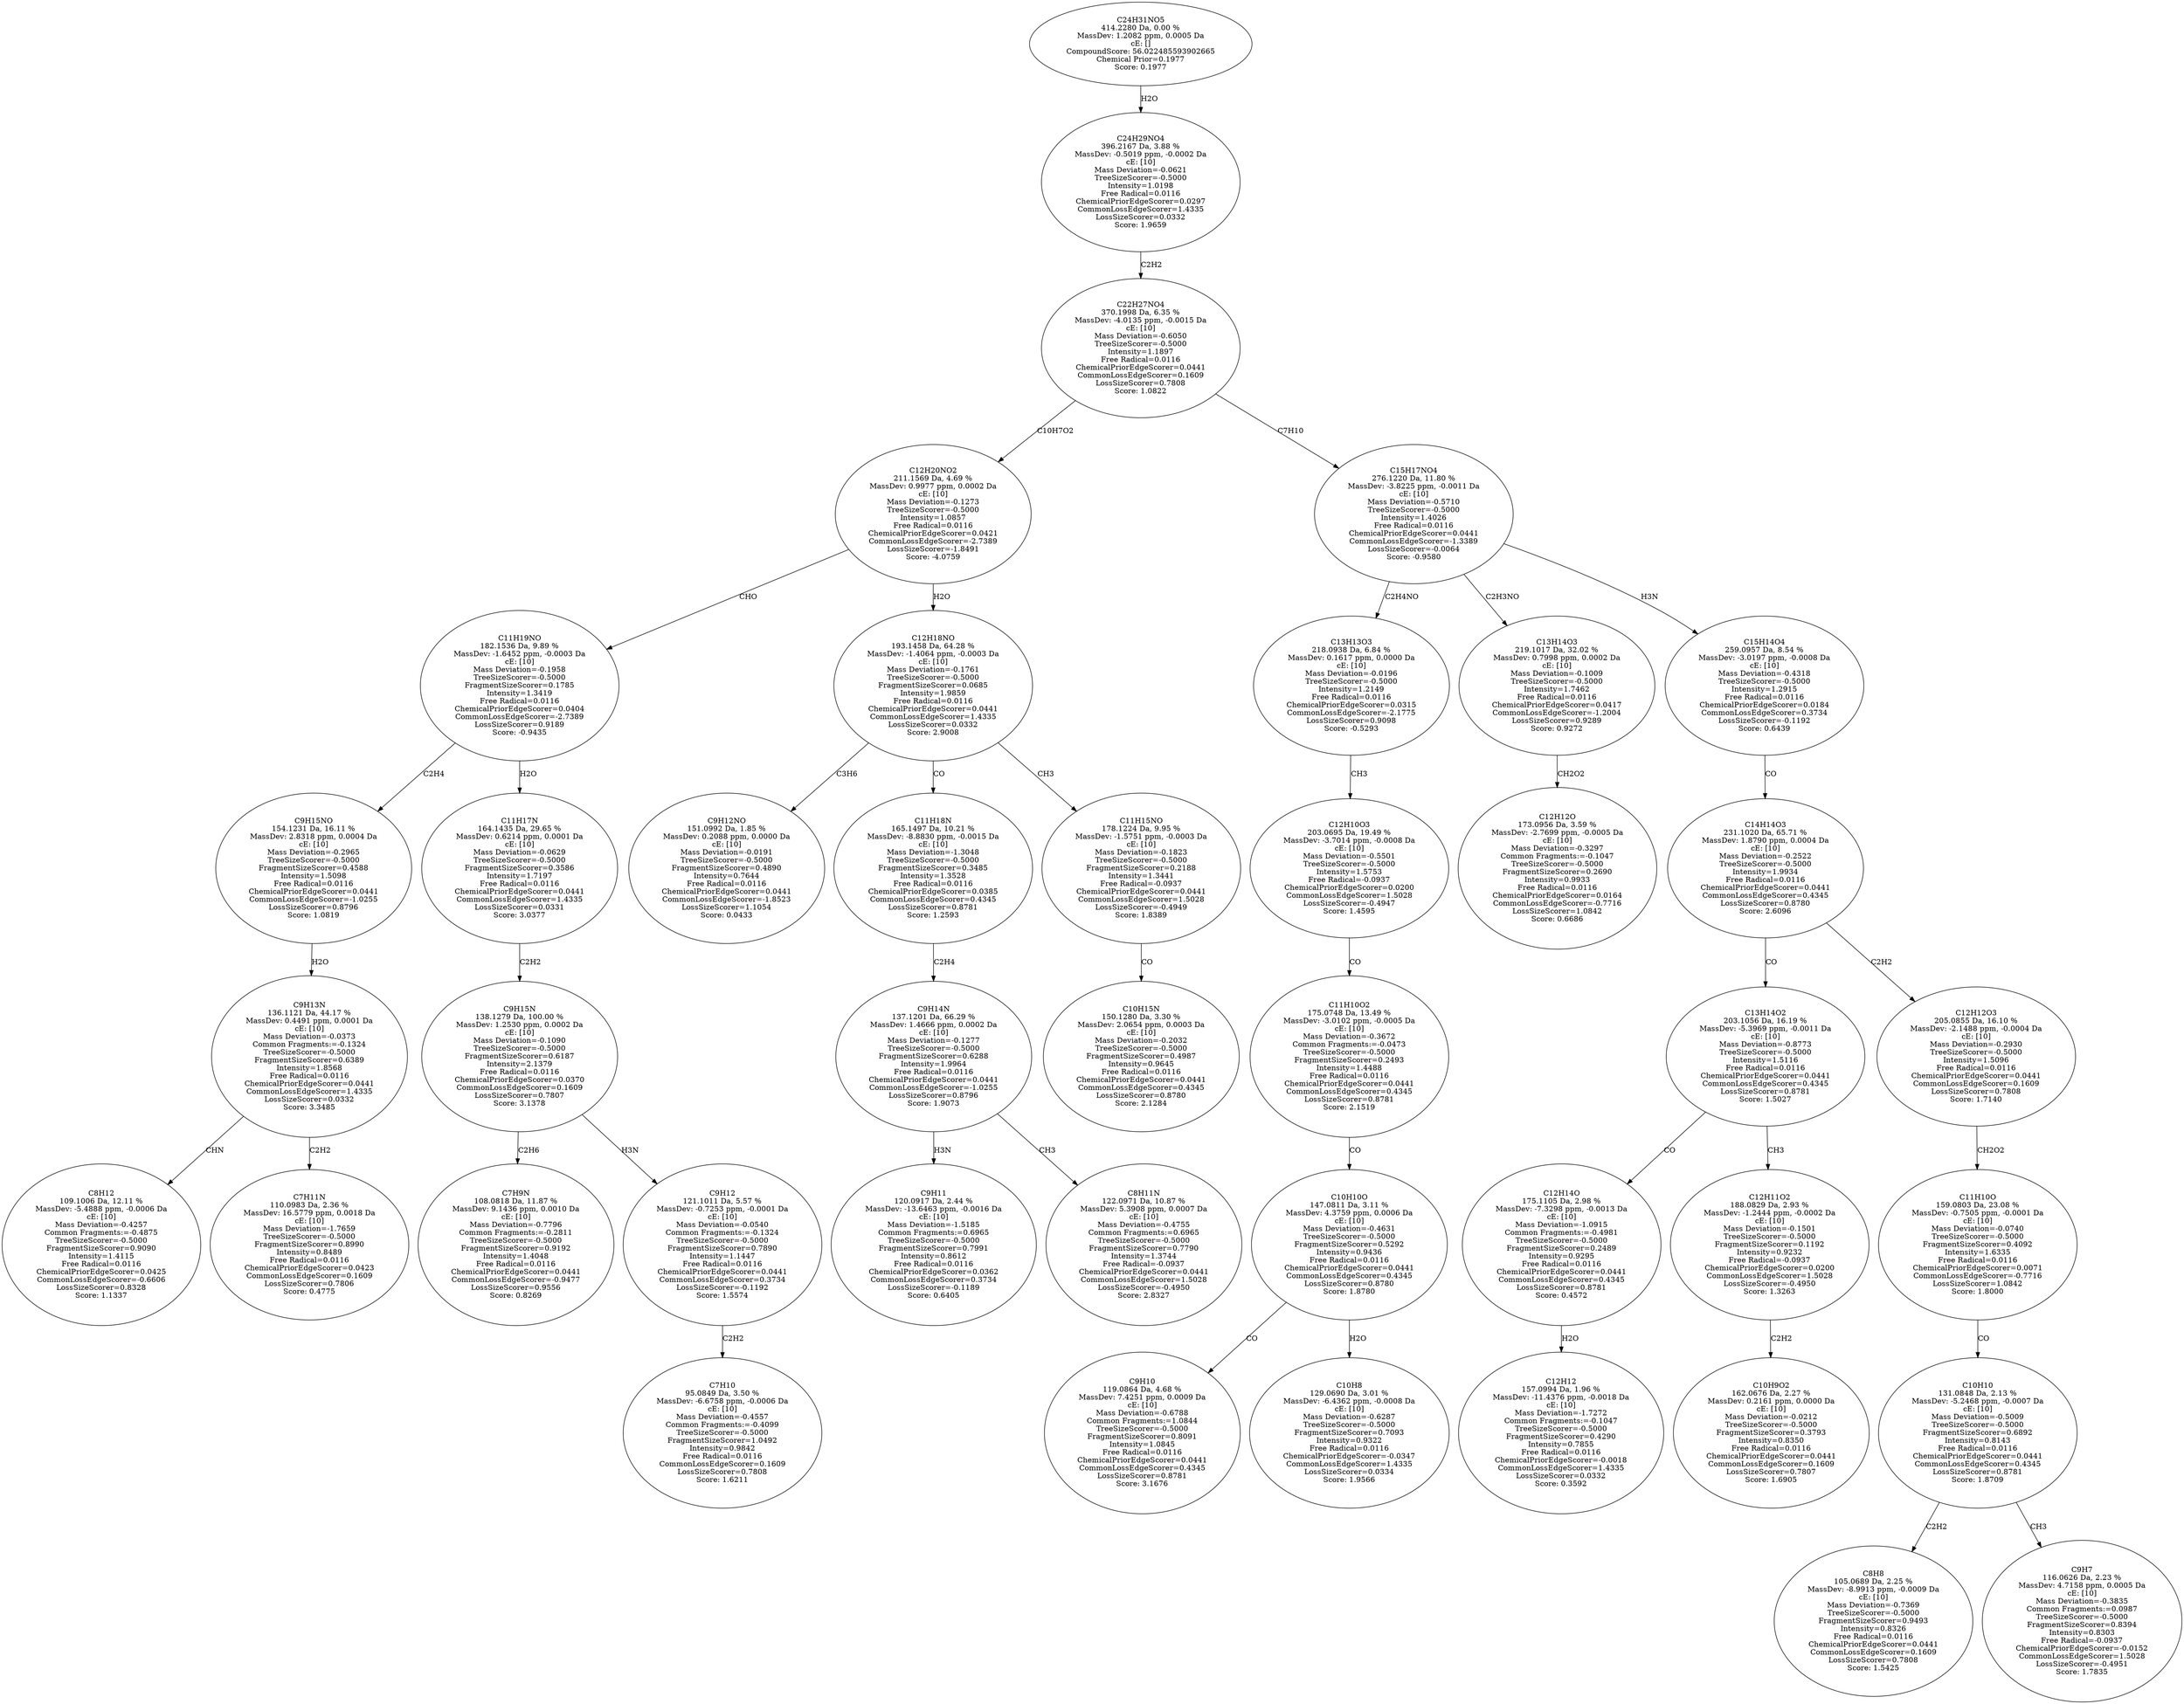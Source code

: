 strict digraph {
v1 [label="C8H12\n109.1006 Da, 12.11 %\nMassDev: -5.4888 ppm, -0.0006 Da\ncE: [10]\nMass Deviation=-0.4257\nCommon Fragments:=-0.4875\nTreeSizeScorer=-0.5000\nFragmentSizeScorer=0.9090\nIntensity=1.4115\nFree Radical=0.0116\nChemicalPriorEdgeScorer=0.0425\nCommonLossEdgeScorer=-0.6606\nLossSizeScorer=0.8328\nScore: 1.1337"];
v2 [label="C7H11N\n110.0983 Da, 2.36 %\nMassDev: 16.5779 ppm, 0.0018 Da\ncE: [10]\nMass Deviation=-1.7659\nTreeSizeScorer=-0.5000\nFragmentSizeScorer=0.8990\nIntensity=0.8489\nFree Radical=0.0116\nChemicalPriorEdgeScorer=0.0423\nCommonLossEdgeScorer=0.1609\nLossSizeScorer=0.7806\nScore: 0.4775"];
v3 [label="C9H13N\n136.1121 Da, 44.17 %\nMassDev: 0.4491 ppm, 0.0001 Da\ncE: [10]\nMass Deviation=-0.0373\nCommon Fragments:=-0.1324\nTreeSizeScorer=-0.5000\nFragmentSizeScorer=0.6389\nIntensity=1.8568\nFree Radical=0.0116\nChemicalPriorEdgeScorer=0.0441\nCommonLossEdgeScorer=1.4335\nLossSizeScorer=0.0332\nScore: 3.3485"];
v4 [label="C9H15NO\n154.1231 Da, 16.11 %\nMassDev: 2.8318 ppm, 0.0004 Da\ncE: [10]\nMass Deviation=-0.2965\nTreeSizeScorer=-0.5000\nFragmentSizeScorer=0.4588\nIntensity=1.5098\nFree Radical=0.0116\nChemicalPriorEdgeScorer=0.0441\nCommonLossEdgeScorer=-1.0255\nLossSizeScorer=0.8796\nScore: 1.0819"];
v5 [label="C7H9N\n108.0818 Da, 11.87 %\nMassDev: 9.1436 ppm, 0.0010 Da\ncE: [10]\nMass Deviation=-0.7796\nCommon Fragments:=-0.2811\nTreeSizeScorer=-0.5000\nFragmentSizeScorer=0.9192\nIntensity=1.4048\nFree Radical=0.0116\nChemicalPriorEdgeScorer=0.0441\nCommonLossEdgeScorer=-0.9477\nLossSizeScorer=0.9556\nScore: 0.8269"];
v6 [label="C7H10\n95.0849 Da, 3.50 %\nMassDev: -6.6758 ppm, -0.0006 Da\ncE: [10]\nMass Deviation=-0.4557\nCommon Fragments:=-0.4099\nTreeSizeScorer=-0.5000\nFragmentSizeScorer=1.0492\nIntensity=0.9842\nFree Radical=0.0116\nCommonLossEdgeScorer=0.1609\nLossSizeScorer=0.7808\nScore: 1.6211"];
v7 [label="C9H12\n121.1011 Da, 5.57 %\nMassDev: -0.7253 ppm, -0.0001 Da\ncE: [10]\nMass Deviation=-0.0540\nCommon Fragments:=-0.1324\nTreeSizeScorer=-0.5000\nFragmentSizeScorer=0.7890\nIntensity=1.1447\nFree Radical=0.0116\nChemicalPriorEdgeScorer=0.0441\nCommonLossEdgeScorer=0.3734\nLossSizeScorer=-0.1192\nScore: 1.5574"];
v8 [label="C9H15N\n138.1279 Da, 100.00 %\nMassDev: 1.2530 ppm, 0.0002 Da\ncE: [10]\nMass Deviation=-0.1090\nTreeSizeScorer=-0.5000\nFragmentSizeScorer=0.6187\nIntensity=2.1379\nFree Radical=0.0116\nChemicalPriorEdgeScorer=0.0370\nCommonLossEdgeScorer=0.1609\nLossSizeScorer=0.7807\nScore: 3.1378"];
v9 [label="C11H17N\n164.1435 Da, 29.65 %\nMassDev: 0.6214 ppm, 0.0001 Da\ncE: [10]\nMass Deviation=-0.0629\nTreeSizeScorer=-0.5000\nFragmentSizeScorer=0.3586\nIntensity=1.7197\nFree Radical=0.0116\nChemicalPriorEdgeScorer=0.0441\nCommonLossEdgeScorer=1.4335\nLossSizeScorer=0.0331\nScore: 3.0377"];
v10 [label="C11H19NO\n182.1536 Da, 9.89 %\nMassDev: -1.6452 ppm, -0.0003 Da\ncE: [10]\nMass Deviation=-0.1958\nTreeSizeScorer=-0.5000\nFragmentSizeScorer=0.1785\nIntensity=1.3419\nFree Radical=0.0116\nChemicalPriorEdgeScorer=0.0404\nCommonLossEdgeScorer=-2.7389\nLossSizeScorer=0.9189\nScore: -0.9435"];
v11 [label="C9H12NO\n151.0992 Da, 1.85 %\nMassDev: 0.2088 ppm, 0.0000 Da\ncE: [10]\nMass Deviation=-0.0191\nTreeSizeScorer=-0.5000\nFragmentSizeScorer=0.4890\nIntensity=0.7644\nFree Radical=0.0116\nChemicalPriorEdgeScorer=0.0441\nCommonLossEdgeScorer=-1.8523\nLossSizeScorer=1.1054\nScore: 0.0433"];
v12 [label="C9H11\n120.0917 Da, 2.44 %\nMassDev: -13.6463 ppm, -0.0016 Da\ncE: [10]\nMass Deviation=-1.5185\nCommon Fragments:=0.6965\nTreeSizeScorer=-0.5000\nFragmentSizeScorer=0.7991\nIntensity=0.8612\nFree Radical=0.0116\nChemicalPriorEdgeScorer=0.0362\nCommonLossEdgeScorer=0.3734\nLossSizeScorer=-0.1189\nScore: 0.6405"];
v13 [label="C8H11N\n122.0971 Da, 10.87 %\nMassDev: 5.3908 ppm, 0.0007 Da\ncE: [10]\nMass Deviation=-0.4755\nCommon Fragments:=0.6965\nTreeSizeScorer=-0.5000\nFragmentSizeScorer=0.7790\nIntensity=1.3744\nFree Radical=-0.0937\nChemicalPriorEdgeScorer=0.0441\nCommonLossEdgeScorer=1.5028\nLossSizeScorer=-0.4950\nScore: 2.8327"];
v14 [label="C9H14N\n137.1201 Da, 66.29 %\nMassDev: 1.4666 ppm, 0.0002 Da\ncE: [10]\nMass Deviation=-0.1277\nTreeSizeScorer=-0.5000\nFragmentSizeScorer=0.6288\nIntensity=1.9964\nFree Radical=0.0116\nChemicalPriorEdgeScorer=0.0441\nCommonLossEdgeScorer=-1.0255\nLossSizeScorer=0.8796\nScore: 1.9073"];
v15 [label="C11H18N\n165.1497 Da, 10.21 %\nMassDev: -8.8830 ppm, -0.0015 Da\ncE: [10]\nMass Deviation=-1.3048\nTreeSizeScorer=-0.5000\nFragmentSizeScorer=0.3485\nIntensity=1.3528\nFree Radical=0.0116\nChemicalPriorEdgeScorer=0.0385\nCommonLossEdgeScorer=0.4345\nLossSizeScorer=0.8781\nScore: 1.2593"];
v16 [label="C10H15N\n150.1280 Da, 3.30 %\nMassDev: 2.0654 ppm, 0.0003 Da\ncE: [10]\nMass Deviation=-0.2032\nTreeSizeScorer=-0.5000\nFragmentSizeScorer=0.4987\nIntensity=0.9645\nFree Radical=0.0116\nChemicalPriorEdgeScorer=0.0441\nCommonLossEdgeScorer=0.4345\nLossSizeScorer=0.8780\nScore: 2.1284"];
v17 [label="C11H15NO\n178.1224 Da, 9.95 %\nMassDev: -1.5751 ppm, -0.0003 Da\ncE: [10]\nMass Deviation=-0.1823\nTreeSizeScorer=-0.5000\nFragmentSizeScorer=0.2188\nIntensity=1.3441\nFree Radical=-0.0937\nChemicalPriorEdgeScorer=0.0441\nCommonLossEdgeScorer=1.5028\nLossSizeScorer=-0.4949\nScore: 1.8389"];
v18 [label="C12H18NO\n193.1458 Da, 64.28 %\nMassDev: -1.4064 ppm, -0.0003 Da\ncE: [10]\nMass Deviation=-0.1761\nTreeSizeScorer=-0.5000\nFragmentSizeScorer=0.0685\nIntensity=1.9859\nFree Radical=0.0116\nChemicalPriorEdgeScorer=0.0441\nCommonLossEdgeScorer=1.4335\nLossSizeScorer=0.0332\nScore: 2.9008"];
v19 [label="C12H20NO2\n211.1569 Da, 4.69 %\nMassDev: 0.9977 ppm, 0.0002 Da\ncE: [10]\nMass Deviation=-0.1273\nTreeSizeScorer=-0.5000\nIntensity=1.0857\nFree Radical=0.0116\nChemicalPriorEdgeScorer=0.0421\nCommonLossEdgeScorer=-2.7389\nLossSizeScorer=-1.8491\nScore: -4.0759"];
v20 [label="C9H10\n119.0864 Da, 4.68 %\nMassDev: 7.4251 ppm, 0.0009 Da\ncE: [10]\nMass Deviation=-0.6788\nCommon Fragments:=1.0844\nTreeSizeScorer=-0.5000\nFragmentSizeScorer=0.8091\nIntensity=1.0845\nFree Radical=0.0116\nChemicalPriorEdgeScorer=0.0441\nCommonLossEdgeScorer=0.4345\nLossSizeScorer=0.8781\nScore: 3.1676"];
v21 [label="C10H8\n129.0690 Da, 3.01 %\nMassDev: -6.4362 ppm, -0.0008 Da\ncE: [10]\nMass Deviation=-0.6287\nTreeSizeScorer=-0.5000\nFragmentSizeScorer=0.7093\nIntensity=0.9322\nFree Radical=0.0116\nChemicalPriorEdgeScorer=-0.0347\nCommonLossEdgeScorer=1.4335\nLossSizeScorer=0.0334\nScore: 1.9566"];
v22 [label="C10H10O\n147.0811 Da, 3.11 %\nMassDev: 4.3759 ppm, 0.0006 Da\ncE: [10]\nMass Deviation=-0.4631\nTreeSizeScorer=-0.5000\nFragmentSizeScorer=0.5292\nIntensity=0.9436\nFree Radical=0.0116\nChemicalPriorEdgeScorer=0.0441\nCommonLossEdgeScorer=0.4345\nLossSizeScorer=0.8780\nScore: 1.8780"];
v23 [label="C11H10O2\n175.0748 Da, 13.49 %\nMassDev: -3.0102 ppm, -0.0005 Da\ncE: [10]\nMass Deviation=-0.3672\nCommon Fragments:=-0.0473\nTreeSizeScorer=-0.5000\nFragmentSizeScorer=0.2493\nIntensity=1.4488\nFree Radical=0.0116\nChemicalPriorEdgeScorer=0.0441\nCommonLossEdgeScorer=0.4345\nLossSizeScorer=0.8781\nScore: 2.1519"];
v24 [label="C12H10O3\n203.0695 Da, 19.49 %\nMassDev: -3.7014 ppm, -0.0008 Da\ncE: [10]\nMass Deviation=-0.5501\nTreeSizeScorer=-0.5000\nIntensity=1.5753\nFree Radical=-0.0937\nChemicalPriorEdgeScorer=0.0200\nCommonLossEdgeScorer=1.5028\nLossSizeScorer=-0.4947\nScore: 1.4595"];
v25 [label="C13H13O3\n218.0938 Da, 6.84 %\nMassDev: 0.1617 ppm, 0.0000 Da\ncE: [10]\nMass Deviation=-0.0196\nTreeSizeScorer=-0.5000\nIntensity=1.2149\nFree Radical=0.0116\nChemicalPriorEdgeScorer=0.0315\nCommonLossEdgeScorer=-2.1775\nLossSizeScorer=0.9098\nScore: -0.5293"];
v26 [label="C12H12O\n173.0956 Da, 3.59 %\nMassDev: -2.7699 ppm, -0.0005 Da\ncE: [10]\nMass Deviation=-0.3297\nCommon Fragments:=-0.1047\nTreeSizeScorer=-0.5000\nFragmentSizeScorer=0.2690\nIntensity=0.9933\nFree Radical=0.0116\nChemicalPriorEdgeScorer=0.0164\nCommonLossEdgeScorer=-0.7716\nLossSizeScorer=1.0842\nScore: 0.6686"];
v27 [label="C13H14O3\n219.1017 Da, 32.02 %\nMassDev: 0.7998 ppm, 0.0002 Da\ncE: [10]\nMass Deviation=-0.1009\nTreeSizeScorer=-0.5000\nIntensity=1.7462\nFree Radical=0.0116\nChemicalPriorEdgeScorer=0.0417\nCommonLossEdgeScorer=-1.2004\nLossSizeScorer=0.9289\nScore: 0.9272"];
v28 [label="C12H12\n157.0994 Da, 1.96 %\nMassDev: -11.4376 ppm, -0.0018 Da\ncE: [10]\nMass Deviation=-1.7272\nCommon Fragments:=-0.1047\nTreeSizeScorer=-0.5000\nFragmentSizeScorer=0.4290\nIntensity=0.7855\nFree Radical=0.0116\nChemicalPriorEdgeScorer=-0.0018\nCommonLossEdgeScorer=1.4335\nLossSizeScorer=0.0332\nScore: 0.3592"];
v29 [label="C12H14O\n175.1105 Da, 2.98 %\nMassDev: -7.3298 ppm, -0.0013 Da\ncE: [10]\nMass Deviation=-1.0915\nCommon Fragments:=-0.4981\nTreeSizeScorer=-0.5000\nFragmentSizeScorer=0.2489\nIntensity=0.9295\nFree Radical=0.0116\nChemicalPriorEdgeScorer=0.0441\nCommonLossEdgeScorer=0.4345\nLossSizeScorer=0.8781\nScore: 0.4572"];
v30 [label="C10H9O2\n162.0676 Da, 2.27 %\nMassDev: 0.2161 ppm, 0.0000 Da\ncE: [10]\nMass Deviation=-0.0212\nTreeSizeScorer=-0.5000\nFragmentSizeScorer=0.3793\nIntensity=0.8350\nFree Radical=0.0116\nChemicalPriorEdgeScorer=0.0441\nCommonLossEdgeScorer=0.1609\nLossSizeScorer=0.7807\nScore: 1.6905"];
v31 [label="C12H11O2\n188.0829 Da, 2.93 %\nMassDev: -1.2444 ppm, -0.0002 Da\ncE: [10]\nMass Deviation=-0.1501\nTreeSizeScorer=-0.5000\nFragmentSizeScorer=0.1192\nIntensity=0.9232\nFree Radical=-0.0937\nChemicalPriorEdgeScorer=0.0200\nCommonLossEdgeScorer=1.5028\nLossSizeScorer=-0.4950\nScore: 1.3263"];
v32 [label="C13H14O2\n203.1056 Da, 16.19 %\nMassDev: -5.3969 ppm, -0.0011 Da\ncE: [10]\nMass Deviation=-0.8773\nTreeSizeScorer=-0.5000\nIntensity=1.5116\nFree Radical=0.0116\nChemicalPriorEdgeScorer=0.0441\nCommonLossEdgeScorer=0.4345\nLossSizeScorer=0.8781\nScore: 1.5027"];
v33 [label="C8H8\n105.0689 Da, 2.25 %\nMassDev: -8.9913 ppm, -0.0009 Da\ncE: [10]\nMass Deviation=-0.7369\nTreeSizeScorer=-0.5000\nFragmentSizeScorer=0.9493\nIntensity=0.8326\nFree Radical=0.0116\nChemicalPriorEdgeScorer=0.0441\nCommonLossEdgeScorer=0.1609\nLossSizeScorer=0.7808\nScore: 1.5425"];
v34 [label="C9H7\n116.0626 Da, 2.23 %\nMassDev: 4.7158 ppm, 0.0005 Da\ncE: [10]\nMass Deviation=-0.3835\nCommon Fragments:=0.0987\nTreeSizeScorer=-0.5000\nFragmentSizeScorer=0.8394\nIntensity=0.8303\nFree Radical=-0.0937\nChemicalPriorEdgeScorer=-0.0152\nCommonLossEdgeScorer=1.5028\nLossSizeScorer=-0.4951\nScore: 1.7835"];
v35 [label="C10H10\n131.0848 Da, 2.13 %\nMassDev: -5.2468 ppm, -0.0007 Da\ncE: [10]\nMass Deviation=-0.5009\nTreeSizeScorer=-0.5000\nFragmentSizeScorer=0.6892\nIntensity=0.8143\nFree Radical=0.0116\nChemicalPriorEdgeScorer=0.0441\nCommonLossEdgeScorer=0.4345\nLossSizeScorer=0.8781\nScore: 1.8709"];
v36 [label="C11H10O\n159.0803 Da, 23.08 %\nMassDev: -0.7505 ppm, -0.0001 Da\ncE: [10]\nMass Deviation=-0.0740\nTreeSizeScorer=-0.5000\nFragmentSizeScorer=0.4092\nIntensity=1.6335\nFree Radical=0.0116\nChemicalPriorEdgeScorer=0.0071\nCommonLossEdgeScorer=-0.7716\nLossSizeScorer=1.0842\nScore: 1.8000"];
v37 [label="C12H12O3\n205.0855 Da, 16.10 %\nMassDev: -2.1488 ppm, -0.0004 Da\ncE: [10]\nMass Deviation=-0.2930\nTreeSizeScorer=-0.5000\nIntensity=1.5096\nFree Radical=0.0116\nChemicalPriorEdgeScorer=0.0441\nCommonLossEdgeScorer=0.1609\nLossSizeScorer=0.7808\nScore: 1.7140"];
v38 [label="C14H14O3\n231.1020 Da, 65.71 %\nMassDev: 1.8790 ppm, 0.0004 Da\ncE: [10]\nMass Deviation=-0.2522\nTreeSizeScorer=-0.5000\nIntensity=1.9934\nFree Radical=0.0116\nChemicalPriorEdgeScorer=0.0441\nCommonLossEdgeScorer=0.4345\nLossSizeScorer=0.8780\nScore: 2.6096"];
v39 [label="C15H14O4\n259.0957 Da, 8.54 %\nMassDev: -3.0197 ppm, -0.0008 Da\ncE: [10]\nMass Deviation=-0.4318\nTreeSizeScorer=-0.5000\nIntensity=1.2915\nFree Radical=0.0116\nChemicalPriorEdgeScorer=0.0184\nCommonLossEdgeScorer=0.3734\nLossSizeScorer=-0.1192\nScore: 0.6439"];
v40 [label="C15H17NO4\n276.1220 Da, 11.80 %\nMassDev: -3.8225 ppm, -0.0011 Da\ncE: [10]\nMass Deviation=-0.5710\nTreeSizeScorer=-0.5000\nIntensity=1.4026\nFree Radical=0.0116\nChemicalPriorEdgeScorer=0.0441\nCommonLossEdgeScorer=-1.3389\nLossSizeScorer=-0.0064\nScore: -0.9580"];
v41 [label="C22H27NO4\n370.1998 Da, 6.35 %\nMassDev: -4.0135 ppm, -0.0015 Da\ncE: [10]\nMass Deviation=-0.6050\nTreeSizeScorer=-0.5000\nIntensity=1.1897\nFree Radical=0.0116\nChemicalPriorEdgeScorer=0.0441\nCommonLossEdgeScorer=0.1609\nLossSizeScorer=0.7808\nScore: 1.0822"];
v42 [label="C24H29NO4\n396.2167 Da, 3.88 %\nMassDev: -0.5019 ppm, -0.0002 Da\ncE: [10]\nMass Deviation=-0.0621\nTreeSizeScorer=-0.5000\nIntensity=1.0198\nFree Radical=0.0116\nChemicalPriorEdgeScorer=0.0297\nCommonLossEdgeScorer=1.4335\nLossSizeScorer=0.0332\nScore: 1.9659"];
v43 [label="C24H31NO5\n414.2280 Da, 0.00 %\nMassDev: 1.2082 ppm, 0.0005 Da\ncE: []\nCompoundScore: 56.022485593902665\nChemical Prior=0.1977\nScore: 0.1977"];
v3 -> v1 [label="CHN"];
v3 -> v2 [label="C2H2"];
v4 -> v3 [label="H2O"];
v10 -> v4 [label="C2H4"];
v8 -> v5 [label="C2H6"];
v7 -> v6 [label="C2H2"];
v8 -> v7 [label="H3N"];
v9 -> v8 [label="C2H2"];
v10 -> v9 [label="H2O"];
v19 -> v10 [label="CHO"];
v18 -> v11 [label="C3H6"];
v14 -> v12 [label="H3N"];
v14 -> v13 [label="CH3"];
v15 -> v14 [label="C2H4"];
v18 -> v15 [label="CO"];
v17 -> v16 [label="CO"];
v18 -> v17 [label="CH3"];
v19 -> v18 [label="H2O"];
v41 -> v19 [label="C10H7O2"];
v22 -> v20 [label="CO"];
v22 -> v21 [label="H2O"];
v23 -> v22 [label="CO"];
v24 -> v23 [label="CO"];
v25 -> v24 [label="CH3"];
v40 -> v25 [label="C2H4NO"];
v27 -> v26 [label="CH2O2"];
v40 -> v27 [label="C2H3NO"];
v29 -> v28 [label="H2O"];
v32 -> v29 [label="CO"];
v31 -> v30 [label="C2H2"];
v32 -> v31 [label="CH3"];
v38 -> v32 [label="CO"];
v35 -> v33 [label="C2H2"];
v35 -> v34 [label="CH3"];
v36 -> v35 [label="CO"];
v37 -> v36 [label="CH2O2"];
v38 -> v37 [label="C2H2"];
v39 -> v38 [label="CO"];
v40 -> v39 [label="H3N"];
v41 -> v40 [label="C7H10"];
v42 -> v41 [label="C2H2"];
v43 -> v42 [label="H2O"];
}